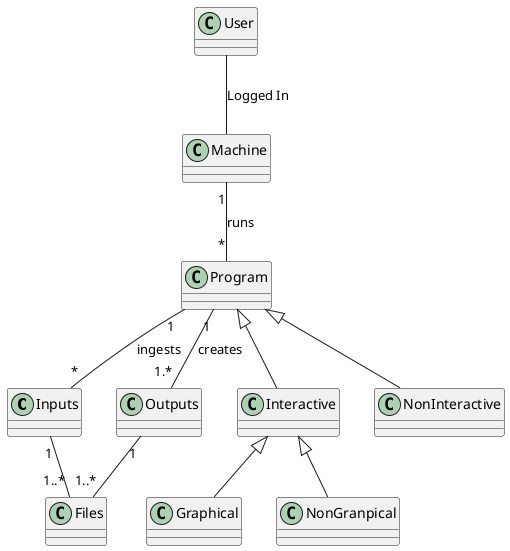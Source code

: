 @startuml

class Inputs
class Outputs
class Files
class Program
class Interactive
class Graphical
class NonGranpical
class NonInteractive
class Machine
class User 

User -- Machine : Logged In

Machine "1" -- "*" Program : runs

Program "1" -- "1.*" Outputs : creates 
Program "1" -- "*" Inputs : ingests

Program <|-- Interactive
Program <|-- NonInteractive

Interactive <|-- Graphical
Interactive <|-- NonGranpical

Inputs "1" -- "1..*" Files
Outputs "1" --  "1..*" Files

@enduml


